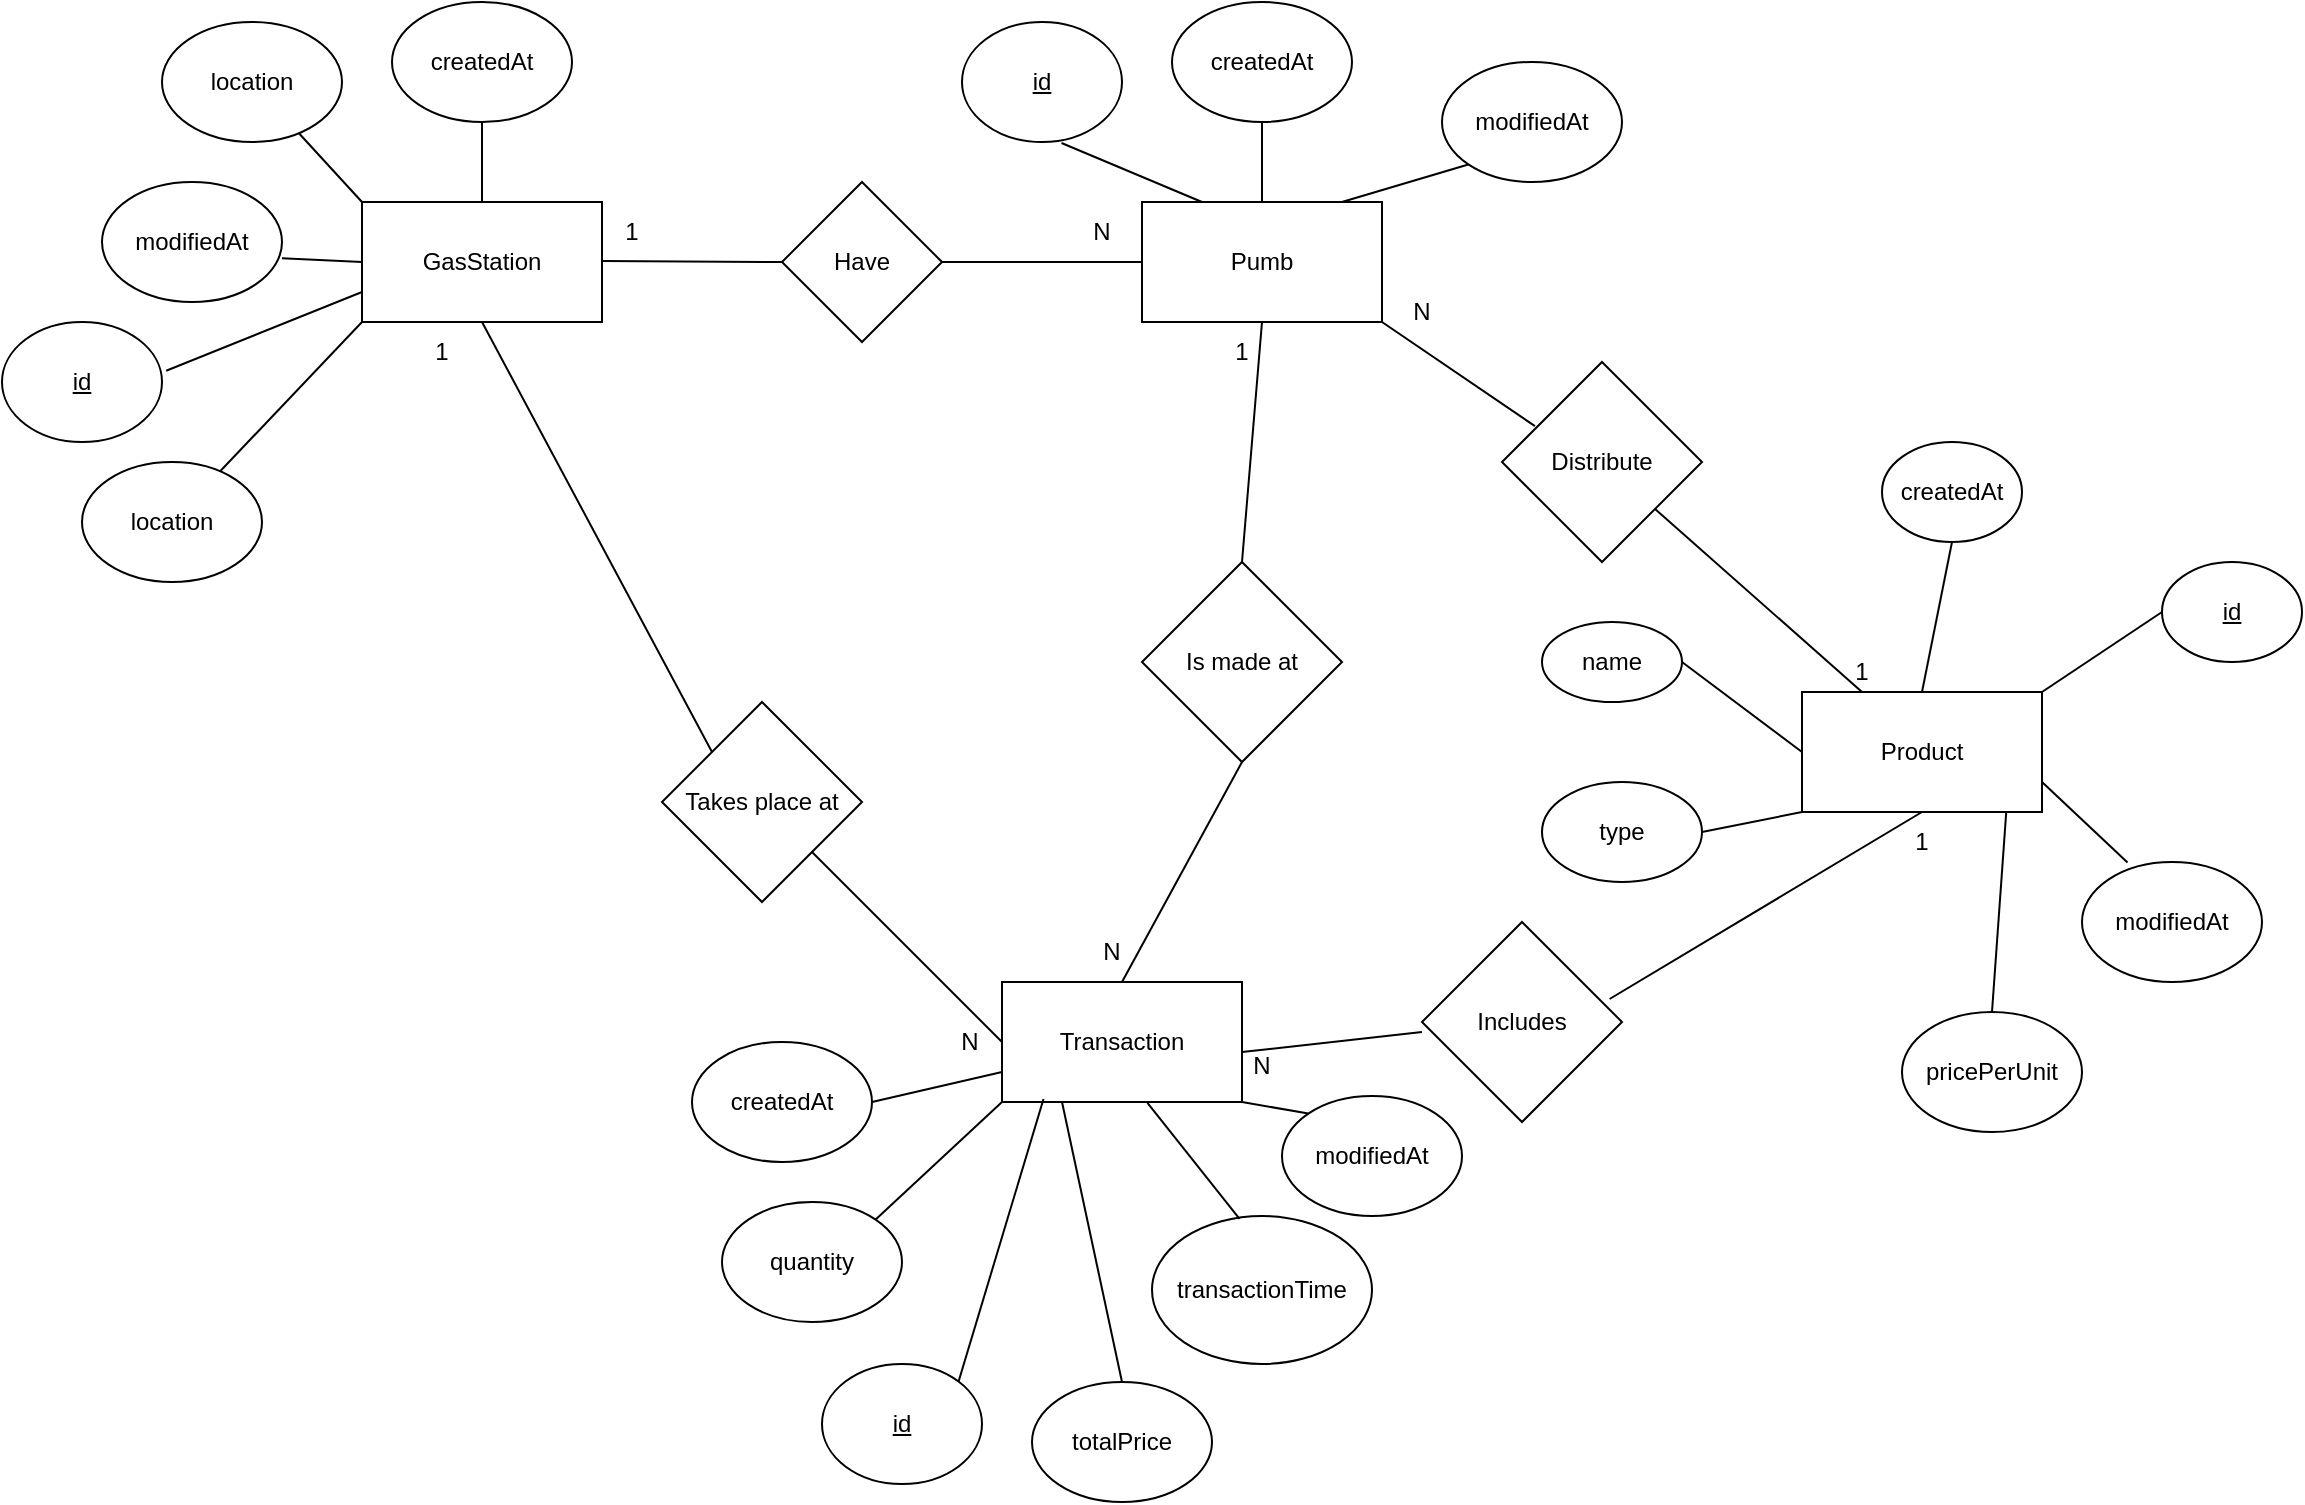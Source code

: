 <mxfile version="24.7.17">
  <diagram name="Trang-1" id="iAKx_UYxjH21pb30XMjG">
    <mxGraphModel dx="2379" dy="2001" grid="1" gridSize="10" guides="1" tooltips="1" connect="1" arrows="1" fold="1" page="1" pageScale="1" pageWidth="827" pageHeight="1169" math="0" shadow="0">
      <root>
        <mxCell id="0" />
        <mxCell id="1" parent="0" />
        <mxCell id="ZyEEjh1GmtqxjgGnxBKJ-1" value="Product" style="rounded=0;whiteSpace=wrap;html=1;" parent="1" vertex="1">
          <mxGeometry x="860" y="295" width="120" height="60" as="geometry" />
        </mxCell>
        <mxCell id="ZyEEjh1GmtqxjgGnxBKJ-2" value="Pumb" style="rounded=0;whiteSpace=wrap;html=1;" parent="1" vertex="1">
          <mxGeometry x="530" y="50" width="120" height="60" as="geometry" />
        </mxCell>
        <mxCell id="ZyEEjh1GmtqxjgGnxBKJ-3" value="GasStation" style="rounded=0;whiteSpace=wrap;html=1;" parent="1" vertex="1">
          <mxGeometry x="140" y="50" width="120" height="60" as="geometry" />
        </mxCell>
        <mxCell id="ZyEEjh1GmtqxjgGnxBKJ-4" value="Transaction" style="rounded=0;whiteSpace=wrap;html=1;" parent="1" vertex="1">
          <mxGeometry x="460" y="440" width="120" height="60" as="geometry" />
        </mxCell>
        <mxCell id="ZyEEjh1GmtqxjgGnxBKJ-5" value="&lt;u&gt;id&lt;/u&gt;" style="ellipse;whiteSpace=wrap;html=1;" parent="1" vertex="1">
          <mxGeometry x="-40" y="110" width="80" height="60" as="geometry" />
        </mxCell>
        <mxCell id="ZyEEjh1GmtqxjgGnxBKJ-8" value="location" style="ellipse;whiteSpace=wrap;html=1;" parent="1" vertex="1">
          <mxGeometry y="180" width="90" height="60" as="geometry" />
        </mxCell>
        <mxCell id="ZyEEjh1GmtqxjgGnxBKJ-9" value="location" style="ellipse;whiteSpace=wrap;html=1;" parent="1" vertex="1">
          <mxGeometry x="40" y="-40" width="90" height="60" as="geometry" />
        </mxCell>
        <mxCell id="ZyEEjh1GmtqxjgGnxBKJ-10" value="createdAt" style="ellipse;whiteSpace=wrap;html=1;" parent="1" vertex="1">
          <mxGeometry x="155" y="-50" width="90" height="60" as="geometry" />
        </mxCell>
        <mxCell id="ZyEEjh1GmtqxjgGnxBKJ-11" value="modifiedAt" style="ellipse;whiteSpace=wrap;html=1;" parent="1" vertex="1">
          <mxGeometry x="10" y="40" width="90" height="60" as="geometry" />
        </mxCell>
        <mxCell id="ZyEEjh1GmtqxjgGnxBKJ-12" value="" style="endArrow=none;html=1;rounded=0;exitX=1;exitY=0.635;exitDx=0;exitDy=0;exitPerimeter=0;" parent="1" source="ZyEEjh1GmtqxjgGnxBKJ-11" edge="1">
          <mxGeometry width="50" height="50" relative="1" as="geometry">
            <mxPoint x="90" y="130" as="sourcePoint" />
            <mxPoint x="140" y="80" as="targetPoint" />
          </mxGeometry>
        </mxCell>
        <mxCell id="ZyEEjh1GmtqxjgGnxBKJ-13" value="" style="endArrow=none;html=1;rounded=0;" parent="1" source="ZyEEjh1GmtqxjgGnxBKJ-9" edge="1">
          <mxGeometry width="50" height="50" relative="1" as="geometry">
            <mxPoint x="210" y="170" as="sourcePoint" />
            <mxPoint x="140" y="50" as="targetPoint" />
          </mxGeometry>
        </mxCell>
        <mxCell id="ZyEEjh1GmtqxjgGnxBKJ-14" value="" style="endArrow=none;html=1;rounded=0;" parent="1" target="ZyEEjh1GmtqxjgGnxBKJ-3" edge="1">
          <mxGeometry width="50" height="50" relative="1" as="geometry">
            <mxPoint x="200" y="10" as="sourcePoint" />
            <mxPoint x="250" y="110" as="targetPoint" />
          </mxGeometry>
        </mxCell>
        <mxCell id="ZyEEjh1GmtqxjgGnxBKJ-15" value="" style="endArrow=none;html=1;rounded=0;entryX=0.5;entryY=1;entryDx=0;entryDy=0;" parent="1" source="ZyEEjh1GmtqxjgGnxBKJ-8" edge="1">
          <mxGeometry width="50" height="50" relative="1" as="geometry">
            <mxPoint x="110" y="172" as="sourcePoint" />
            <mxPoint x="140" y="110" as="targetPoint" />
          </mxGeometry>
        </mxCell>
        <mxCell id="ZyEEjh1GmtqxjgGnxBKJ-16" value="" style="endArrow=none;html=1;rounded=0;entryX=0;entryY=0.75;entryDx=0;entryDy=0;exitX=1.026;exitY=0.406;exitDx=0;exitDy=0;exitPerimeter=0;" parent="1" source="ZyEEjh1GmtqxjgGnxBKJ-5" target="ZyEEjh1GmtqxjgGnxBKJ-3" edge="1">
          <mxGeometry width="50" height="50" relative="1" as="geometry">
            <mxPoint x="49" y="175" as="sourcePoint" />
            <mxPoint x="120" y="100" as="targetPoint" />
          </mxGeometry>
        </mxCell>
        <mxCell id="ZyEEjh1GmtqxjgGnxBKJ-17" value="Have" style="rhombus;whiteSpace=wrap;html=1;" parent="1" vertex="1">
          <mxGeometry x="350" y="40" width="80" height="80" as="geometry" />
        </mxCell>
        <mxCell id="ZyEEjh1GmtqxjgGnxBKJ-18" value="" style="endArrow=none;html=1;rounded=0;exitX=1;exitY=0.5;exitDx=0;exitDy=0;entryX=0;entryY=0.5;entryDx=0;entryDy=0;" parent="1" source="ZyEEjh1GmtqxjgGnxBKJ-17" target="ZyEEjh1GmtqxjgGnxBKJ-2" edge="1">
          <mxGeometry width="50" height="50" relative="1" as="geometry">
            <mxPoint x="450" y="60" as="sourcePoint" />
            <mxPoint x="500" y="10" as="targetPoint" />
          </mxGeometry>
        </mxCell>
        <mxCell id="ZyEEjh1GmtqxjgGnxBKJ-19" value="" style="endArrow=none;html=1;rounded=0;exitX=1;exitY=0.5;exitDx=0;exitDy=0;" parent="1" edge="1">
          <mxGeometry width="50" height="50" relative="1" as="geometry">
            <mxPoint x="260" y="79.5" as="sourcePoint" />
            <mxPoint x="350" y="80" as="targetPoint" />
          </mxGeometry>
        </mxCell>
        <mxCell id="ZyEEjh1GmtqxjgGnxBKJ-22" value="&lt;u&gt;id&lt;/u&gt;" style="ellipse;whiteSpace=wrap;html=1;" parent="1" vertex="1">
          <mxGeometry x="440" y="-40" width="80" height="60" as="geometry" />
        </mxCell>
        <mxCell id="mF7QN-N-QTuK47ICKpJv-1" value="Distribute" style="rhombus;whiteSpace=wrap;html=1;" vertex="1" parent="1">
          <mxGeometry x="710" y="130" width="100" height="100" as="geometry" />
        </mxCell>
        <mxCell id="mF7QN-N-QTuK47ICKpJv-2" value="" style="endArrow=none;html=1;rounded=0;exitX=0.25;exitY=0;exitDx=0;exitDy=0;" edge="1" parent="1" source="ZyEEjh1GmtqxjgGnxBKJ-1" target="mF7QN-N-QTuK47ICKpJv-1">
          <mxGeometry width="50" height="50" relative="1" as="geometry">
            <mxPoint x="250" y="380" as="sourcePoint" />
            <mxPoint x="300" y="330" as="targetPoint" />
          </mxGeometry>
        </mxCell>
        <mxCell id="mF7QN-N-QTuK47ICKpJv-3" value="" style="endArrow=none;html=1;rounded=0;exitX=0.165;exitY=0.321;exitDx=0;exitDy=0;entryX=1;entryY=1;entryDx=0;entryDy=0;exitPerimeter=0;" edge="1" parent="1" source="mF7QN-N-QTuK47ICKpJv-1" target="ZyEEjh1GmtqxjgGnxBKJ-2">
          <mxGeometry width="50" height="50" relative="1" as="geometry">
            <mxPoint x="420" y="225" as="sourcePoint" />
            <mxPoint x="530" y="110" as="targetPoint" />
          </mxGeometry>
        </mxCell>
        <mxCell id="mF7QN-N-QTuK47ICKpJv-4" value="Is made at" style="rhombus;whiteSpace=wrap;html=1;" vertex="1" parent="1">
          <mxGeometry x="530" y="230" width="100" height="100" as="geometry" />
        </mxCell>
        <mxCell id="mF7QN-N-QTuK47ICKpJv-5" value="Includes" style="rhombus;whiteSpace=wrap;html=1;" vertex="1" parent="1">
          <mxGeometry x="670" y="410" width="100" height="100" as="geometry" />
        </mxCell>
        <mxCell id="mF7QN-N-QTuK47ICKpJv-6" value="Takes place at" style="rhombus;whiteSpace=wrap;html=1;" vertex="1" parent="1">
          <mxGeometry x="290" y="300" width="100" height="100" as="geometry" />
        </mxCell>
        <mxCell id="mF7QN-N-QTuK47ICKpJv-8" value="" style="endArrow=none;html=1;rounded=0;exitX=0;exitY=0;exitDx=0;exitDy=0;" edge="1" parent="1" source="mF7QN-N-QTuK47ICKpJv-6">
          <mxGeometry width="50" height="50" relative="1" as="geometry">
            <mxPoint x="160" y="144" as="sourcePoint" />
            <mxPoint x="200" y="110" as="targetPoint" />
          </mxGeometry>
        </mxCell>
        <mxCell id="mF7QN-N-QTuK47ICKpJv-9" value="" style="endArrow=none;html=1;rounded=0;entryX=0;entryY=0.5;entryDx=0;entryDy=0;exitX=1;exitY=1;exitDx=0;exitDy=0;" edge="1" parent="1" source="mF7QN-N-QTuK47ICKpJv-6" target="ZyEEjh1GmtqxjgGnxBKJ-4">
          <mxGeometry width="50" height="50" relative="1" as="geometry">
            <mxPoint x="170" y="490" as="sourcePoint" />
            <mxPoint x="191" y="447" as="targetPoint" />
          </mxGeometry>
        </mxCell>
        <mxCell id="mF7QN-N-QTuK47ICKpJv-10" value="" style="endArrow=none;html=1;rounded=0;exitX=0;exitY=0.5;exitDx=0;exitDy=0;entryX=1;entryY=0.5;entryDx=0;entryDy=0;" edge="1" parent="1">
          <mxGeometry width="50" height="50" relative="1" as="geometry">
            <mxPoint x="670" y="465" as="sourcePoint" />
            <mxPoint x="580" y="475" as="targetPoint" />
          </mxGeometry>
        </mxCell>
        <mxCell id="mF7QN-N-QTuK47ICKpJv-11" value="" style="endArrow=none;html=1;rounded=0;exitX=0.5;exitY=1;exitDx=0;exitDy=0;entryX=0.938;entryY=0.385;entryDx=0;entryDy=0;entryPerimeter=0;" edge="1" parent="1" source="ZyEEjh1GmtqxjgGnxBKJ-1" target="mF7QN-N-QTuK47ICKpJv-5">
          <mxGeometry width="50" height="50" relative="1" as="geometry">
            <mxPoint x="320" y="340" as="sourcePoint" />
            <mxPoint x="405" y="445" as="targetPoint" />
          </mxGeometry>
        </mxCell>
        <mxCell id="mF7QN-N-QTuK47ICKpJv-12" value="" style="endArrow=none;html=1;rounded=0;exitX=0.5;exitY=0;exitDx=0;exitDy=0;entryX=0.5;entryY=1;entryDx=0;entryDy=0;" edge="1" parent="1" source="mF7QN-N-QTuK47ICKpJv-4" target="ZyEEjh1GmtqxjgGnxBKJ-2">
          <mxGeometry width="50" height="50" relative="1" as="geometry">
            <mxPoint x="455" y="185" as="sourcePoint" />
            <mxPoint x="540" y="120" as="targetPoint" />
          </mxGeometry>
        </mxCell>
        <mxCell id="mF7QN-N-QTuK47ICKpJv-13" value="" style="endArrow=none;html=1;rounded=0;exitX=0.5;exitY=0;exitDx=0;exitDy=0;entryX=0.5;entryY=1;entryDx=0;entryDy=0;" edge="1" parent="1" source="ZyEEjh1GmtqxjgGnxBKJ-4" target="mF7QN-N-QTuK47ICKpJv-4">
          <mxGeometry width="50" height="50" relative="1" as="geometry">
            <mxPoint x="580" y="500" as="sourcePoint" />
            <mxPoint x="580" y="320" as="targetPoint" />
          </mxGeometry>
        </mxCell>
        <mxCell id="mF7QN-N-QTuK47ICKpJv-15" value="1" style="text;html=1;align=center;verticalAlign=middle;whiteSpace=wrap;rounded=0;" vertex="1" parent="1">
          <mxGeometry x="245" y="50" width="60" height="30" as="geometry" />
        </mxCell>
        <mxCell id="mF7QN-N-QTuK47ICKpJv-17" value="N" style="text;html=1;align=center;verticalAlign=middle;whiteSpace=wrap;rounded=0;" vertex="1" parent="1">
          <mxGeometry x="480" y="50" width="60" height="30" as="geometry" />
        </mxCell>
        <mxCell id="mF7QN-N-QTuK47ICKpJv-18" value="N" style="text;html=1;align=center;verticalAlign=middle;whiteSpace=wrap;rounded=0;" vertex="1" parent="1">
          <mxGeometry x="640" y="90" width="60" height="30" as="geometry" />
        </mxCell>
        <mxCell id="mF7QN-N-QTuK47ICKpJv-19" value="1" style="text;html=1;align=center;verticalAlign=middle;whiteSpace=wrap;rounded=0;" vertex="1" parent="1">
          <mxGeometry x="860" y="270" width="60" height="30" as="geometry" />
        </mxCell>
        <mxCell id="mF7QN-N-QTuK47ICKpJv-23" value="N" style="text;html=1;align=center;verticalAlign=middle;whiteSpace=wrap;rounded=0;" vertex="1" parent="1">
          <mxGeometry x="414" y="455" width="60" height="30" as="geometry" />
        </mxCell>
        <mxCell id="mF7QN-N-QTuK47ICKpJv-24" value="1" style="text;html=1;align=center;verticalAlign=middle;whiteSpace=wrap;rounded=0;" vertex="1" parent="1">
          <mxGeometry x="150" y="110" width="60" height="30" as="geometry" />
        </mxCell>
        <mxCell id="mF7QN-N-QTuK47ICKpJv-25" value="N" style="text;html=1;align=center;verticalAlign=middle;whiteSpace=wrap;rounded=0;" vertex="1" parent="1">
          <mxGeometry x="485" y="410" width="60" height="30" as="geometry" />
        </mxCell>
        <mxCell id="mF7QN-N-QTuK47ICKpJv-26" value="N" style="text;html=1;align=center;verticalAlign=middle;whiteSpace=wrap;rounded=0;" vertex="1" parent="1">
          <mxGeometry x="560" y="467" width="60" height="30" as="geometry" />
        </mxCell>
        <mxCell id="mF7QN-N-QTuK47ICKpJv-27" value="1" style="text;html=1;align=center;verticalAlign=middle;whiteSpace=wrap;rounded=0;" vertex="1" parent="1">
          <mxGeometry x="550" y="110" width="60" height="30" as="geometry" />
        </mxCell>
        <mxCell id="mF7QN-N-QTuK47ICKpJv-30" value="&lt;u&gt;id&lt;/u&gt;" style="ellipse;whiteSpace=wrap;html=1;" vertex="1" parent="1">
          <mxGeometry x="1040" y="230" width="70" height="50" as="geometry" />
        </mxCell>
        <mxCell id="mF7QN-N-QTuK47ICKpJv-31" value="name" style="ellipse;whiteSpace=wrap;html=1;" vertex="1" parent="1">
          <mxGeometry x="730" y="260" width="70" height="40" as="geometry" />
        </mxCell>
        <mxCell id="mF7QN-N-QTuK47ICKpJv-32" value="type" style="ellipse;whiteSpace=wrap;html=1;" vertex="1" parent="1">
          <mxGeometry x="730" y="340" width="80" height="50" as="geometry" />
        </mxCell>
        <mxCell id="mF7QN-N-QTuK47ICKpJv-33" value="pricePerUnit" style="ellipse;whiteSpace=wrap;html=1;" vertex="1" parent="1">
          <mxGeometry x="910" y="455" width="90" height="60" as="geometry" />
        </mxCell>
        <mxCell id="mF7QN-N-QTuK47ICKpJv-34" value="createdAt" style="ellipse;whiteSpace=wrap;html=1;" vertex="1" parent="1">
          <mxGeometry x="900" y="170" width="70" height="50" as="geometry" />
        </mxCell>
        <mxCell id="mF7QN-N-QTuK47ICKpJv-35" value="modifiedAt" style="ellipse;whiteSpace=wrap;html=1;" vertex="1" parent="1">
          <mxGeometry x="1000" y="380" width="90" height="60" as="geometry" />
        </mxCell>
        <mxCell id="mF7QN-N-QTuK47ICKpJv-37" value="" style="endArrow=none;html=1;rounded=0;entryX=0.5;entryY=1;entryDx=0;entryDy=0;exitX=0.5;exitY=0;exitDx=0;exitDy=0;" edge="1" parent="1" source="ZyEEjh1GmtqxjgGnxBKJ-1" target="mF7QN-N-QTuK47ICKpJv-34">
          <mxGeometry width="50" height="50" relative="1" as="geometry">
            <mxPoint x="234" y="340" as="sourcePoint" />
            <mxPoint x="305" y="265" as="targetPoint" />
          </mxGeometry>
        </mxCell>
        <mxCell id="mF7QN-N-QTuK47ICKpJv-38" value="" style="endArrow=none;html=1;rounded=0;exitX=1;exitY=0;exitDx=0;exitDy=0;entryX=0;entryY=0.5;entryDx=0;entryDy=0;" edge="1" parent="1" source="ZyEEjh1GmtqxjgGnxBKJ-1" target="mF7QN-N-QTuK47ICKpJv-30">
          <mxGeometry width="50" height="50" relative="1" as="geometry">
            <mxPoint x="280" y="300" as="sourcePoint" />
            <mxPoint x="1050" y="270" as="targetPoint" />
          </mxGeometry>
        </mxCell>
        <mxCell id="mF7QN-N-QTuK47ICKpJv-39" value="" style="endArrow=none;html=1;rounded=0;exitX=0;exitY=0.5;exitDx=0;exitDy=0;entryX=1;entryY=0.5;entryDx=0;entryDy=0;" edge="1" parent="1" source="ZyEEjh1GmtqxjgGnxBKJ-1" target="mF7QN-N-QTuK47ICKpJv-31">
          <mxGeometry width="50" height="50" relative="1" as="geometry">
            <mxPoint x="299" y="324" as="sourcePoint" />
            <mxPoint x="260" y="265" as="targetPoint" />
          </mxGeometry>
        </mxCell>
        <mxCell id="mF7QN-N-QTuK47ICKpJv-40" value="" style="endArrow=none;html=1;rounded=0;exitX=0;exitY=1;exitDx=0;exitDy=0;entryX=1;entryY=0.5;entryDx=0;entryDy=0;" edge="1" parent="1" source="ZyEEjh1GmtqxjgGnxBKJ-1" target="mF7QN-N-QTuK47ICKpJv-32">
          <mxGeometry width="50" height="50" relative="1" as="geometry">
            <mxPoint x="300" y="330" as="sourcePoint" />
            <mxPoint x="260" y="330" as="targetPoint" />
          </mxGeometry>
        </mxCell>
        <mxCell id="mF7QN-N-QTuK47ICKpJv-41" value="" style="endArrow=none;html=1;rounded=0;exitX=0.5;exitY=0;exitDx=0;exitDy=0;entryX=0.851;entryY=1.001;entryDx=0;entryDy=0;entryPerimeter=0;" edge="1" parent="1" source="mF7QN-N-QTuK47ICKpJv-33" target="ZyEEjh1GmtqxjgGnxBKJ-1">
          <mxGeometry width="50" height="50" relative="1" as="geometry">
            <mxPoint x="340" y="417" as="sourcePoint" />
            <mxPoint x="920" y="360" as="targetPoint" />
          </mxGeometry>
        </mxCell>
        <mxCell id="mF7QN-N-QTuK47ICKpJv-42" value="" style="endArrow=none;html=1;rounded=0;exitX=1;exitY=0.75;exitDx=0;exitDy=0;entryX=0.253;entryY=0.005;entryDx=0;entryDy=0;entryPerimeter=0;" edge="1" parent="1" source="ZyEEjh1GmtqxjgGnxBKJ-1" target="mF7QN-N-QTuK47ICKpJv-35">
          <mxGeometry width="50" height="50" relative="1" as="geometry">
            <mxPoint x="990" y="305" as="sourcePoint" />
            <mxPoint x="1050" y="265" as="targetPoint" />
          </mxGeometry>
        </mxCell>
        <mxCell id="mF7QN-N-QTuK47ICKpJv-43" value="1" style="text;html=1;align=center;verticalAlign=middle;whiteSpace=wrap;rounded=0;" vertex="1" parent="1">
          <mxGeometry x="890" y="355" width="60" height="30" as="geometry" />
        </mxCell>
        <mxCell id="mF7QN-N-QTuK47ICKpJv-45" value="createdAt" style="ellipse;whiteSpace=wrap;html=1;" vertex="1" parent="1">
          <mxGeometry x="545" y="-50" width="90" height="60" as="geometry" />
        </mxCell>
        <mxCell id="mF7QN-N-QTuK47ICKpJv-46" value="modifiedAt" style="ellipse;whiteSpace=wrap;html=1;" vertex="1" parent="1">
          <mxGeometry x="680" y="-20" width="90" height="60" as="geometry" />
        </mxCell>
        <mxCell id="mF7QN-N-QTuK47ICKpJv-47" value="" style="endArrow=none;html=1;rounded=0;entryX=0.622;entryY=1.008;entryDx=0;entryDy=0;entryPerimeter=0;exitX=0.25;exitY=0;exitDx=0;exitDy=0;" edge="1" parent="1" source="ZyEEjh1GmtqxjgGnxBKJ-2" target="ZyEEjh1GmtqxjgGnxBKJ-22">
          <mxGeometry width="50" height="50" relative="1" as="geometry">
            <mxPoint x="118" y="26" as="sourcePoint" />
            <mxPoint x="150" y="60" as="targetPoint" />
          </mxGeometry>
        </mxCell>
        <mxCell id="mF7QN-N-QTuK47ICKpJv-48" value="" style="endArrow=none;html=1;rounded=0;exitX=0.5;exitY=1;exitDx=0;exitDy=0;entryX=0.5;entryY=0;entryDx=0;entryDy=0;" edge="1" parent="1" source="mF7QN-N-QTuK47ICKpJv-45" target="ZyEEjh1GmtqxjgGnxBKJ-2">
          <mxGeometry width="50" height="50" relative="1" as="geometry">
            <mxPoint x="210" y="20" as="sourcePoint" />
            <mxPoint x="210" y="60" as="targetPoint" />
          </mxGeometry>
        </mxCell>
        <mxCell id="mF7QN-N-QTuK47ICKpJv-49" value="" style="endArrow=none;html=1;rounded=0;exitX=0;exitY=1;exitDx=0;exitDy=0;entryX=0.833;entryY=0;entryDx=0;entryDy=0;entryPerimeter=0;" edge="1" parent="1" source="mF7QN-N-QTuK47ICKpJv-46" target="ZyEEjh1GmtqxjgGnxBKJ-2">
          <mxGeometry width="50" height="50" relative="1" as="geometry">
            <mxPoint x="600" y="20" as="sourcePoint" />
            <mxPoint x="600" y="60" as="targetPoint" />
          </mxGeometry>
        </mxCell>
        <mxCell id="mF7QN-N-QTuK47ICKpJv-50" value="quantity" style="ellipse;whiteSpace=wrap;html=1;" vertex="1" parent="1">
          <mxGeometry x="320" y="550" width="90" height="60" as="geometry" />
        </mxCell>
        <mxCell id="mF7QN-N-QTuK47ICKpJv-51" value="totalPrice" style="ellipse;whiteSpace=wrap;html=1;" vertex="1" parent="1">
          <mxGeometry x="475" y="640" width="90" height="60" as="geometry" />
        </mxCell>
        <mxCell id="mF7QN-N-QTuK47ICKpJv-52" value="transactionTime" style="ellipse;whiteSpace=wrap;html=1;" vertex="1" parent="1">
          <mxGeometry x="535" y="557" width="110" height="74" as="geometry" />
        </mxCell>
        <mxCell id="mF7QN-N-QTuK47ICKpJv-53" value="createdAt" style="ellipse;whiteSpace=wrap;html=1;" vertex="1" parent="1">
          <mxGeometry x="305" y="470" width="90" height="60" as="geometry" />
        </mxCell>
        <mxCell id="mF7QN-N-QTuK47ICKpJv-54" value="modifiedAt" style="ellipse;whiteSpace=wrap;html=1;" vertex="1" parent="1">
          <mxGeometry x="600" y="497" width="90" height="60" as="geometry" />
        </mxCell>
        <mxCell id="mF7QN-N-QTuK47ICKpJv-55" value="" style="endArrow=none;html=1;rounded=0;exitX=1;exitY=1;exitDx=0;exitDy=0;entryX=0;entryY=0;entryDx=0;entryDy=0;" edge="1" parent="1" source="ZyEEjh1GmtqxjgGnxBKJ-4" target="mF7QN-N-QTuK47ICKpJv-54">
          <mxGeometry width="50" height="50" relative="1" as="geometry">
            <mxPoint x="580" y="520" as="sourcePoint" />
            <mxPoint x="630" y="470" as="targetPoint" />
          </mxGeometry>
        </mxCell>
        <mxCell id="mF7QN-N-QTuK47ICKpJv-57" value="" style="endArrow=none;html=1;rounded=0;exitX=0.606;exitY=1.008;exitDx=0;exitDy=0;entryX=0.398;entryY=0.02;entryDx=0;entryDy=0;entryPerimeter=0;exitPerimeter=0;" edge="1" parent="1" source="ZyEEjh1GmtqxjgGnxBKJ-4" target="mF7QN-N-QTuK47ICKpJv-52">
          <mxGeometry width="50" height="50" relative="1" as="geometry">
            <mxPoint x="605" y="520" as="sourcePoint" />
            <mxPoint x="627" y="538" as="targetPoint" />
          </mxGeometry>
        </mxCell>
        <mxCell id="mF7QN-N-QTuK47ICKpJv-58" value="" style="endArrow=none;html=1;rounded=0;exitX=0.25;exitY=1;exitDx=0;exitDy=0;entryX=0.5;entryY=0;entryDx=0;entryDy=0;" edge="1" parent="1" source="ZyEEjh1GmtqxjgGnxBKJ-4" target="mF7QN-N-QTuK47ICKpJv-51">
          <mxGeometry width="50" height="50" relative="1" as="geometry">
            <mxPoint x="543" y="510" as="sourcePoint" />
            <mxPoint x="589" y="568" as="targetPoint" />
          </mxGeometry>
        </mxCell>
        <mxCell id="mF7QN-N-QTuK47ICKpJv-59" value="" style="endArrow=none;html=1;rounded=0;exitX=0;exitY=1;exitDx=0;exitDy=0;entryX=1;entryY=0;entryDx=0;entryDy=0;" edge="1" parent="1" source="ZyEEjh1GmtqxjgGnxBKJ-4" target="mF7QN-N-QTuK47ICKpJv-50">
          <mxGeometry width="50" height="50" relative="1" as="geometry">
            <mxPoint x="500" y="510" as="sourcePoint" />
            <mxPoint x="485" y="574" as="targetPoint" />
          </mxGeometry>
        </mxCell>
        <mxCell id="mF7QN-N-QTuK47ICKpJv-60" value="" style="endArrow=none;html=1;rounded=0;exitX=0;exitY=0.75;exitDx=0;exitDy=0;entryX=1;entryY=0.5;entryDx=0;entryDy=0;" edge="1" parent="1" source="ZyEEjh1GmtqxjgGnxBKJ-4" target="mF7QN-N-QTuK47ICKpJv-53">
          <mxGeometry width="50" height="50" relative="1" as="geometry">
            <mxPoint x="445" y="485" as="sourcePoint" />
            <mxPoint x="382" y="544" as="targetPoint" />
          </mxGeometry>
        </mxCell>
        <mxCell id="mF7QN-N-QTuK47ICKpJv-61" value="&lt;u&gt;id&lt;/u&gt;" style="ellipse;whiteSpace=wrap;html=1;" vertex="1" parent="1">
          <mxGeometry x="370" y="631" width="80" height="60" as="geometry" />
        </mxCell>
        <mxCell id="mF7QN-N-QTuK47ICKpJv-63" value="" style="endArrow=none;html=1;rounded=0;exitX=0.173;exitY=0.975;exitDx=0;exitDy=0;entryX=1;entryY=0;entryDx=0;entryDy=0;exitPerimeter=0;" edge="1" parent="1" source="ZyEEjh1GmtqxjgGnxBKJ-4" target="mF7QN-N-QTuK47ICKpJv-61">
          <mxGeometry width="50" height="50" relative="1" as="geometry">
            <mxPoint x="470" y="510" as="sourcePoint" />
            <mxPoint x="407" y="569" as="targetPoint" />
          </mxGeometry>
        </mxCell>
      </root>
    </mxGraphModel>
  </diagram>
</mxfile>
